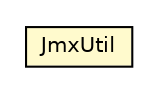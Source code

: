 #!/usr/local/bin/dot
#
# Class diagram 
# Generated by UMLGraph version 5.1 (http://www.umlgraph.org/)
#

digraph G {
	edge [fontname="Helvetica",fontsize=10,labelfontname="Helvetica",labelfontsize=10];
	node [fontname="Helvetica",fontsize=10,shape=plaintext];
	nodesep=0.25;
	ranksep=0.5;
	// pt.ist.fenixframework.jmx.JmxUtil
	c35918 [label=<<table title="pt.ist.fenixframework.jmx.JmxUtil" border="0" cellborder="1" cellspacing="0" cellpadding="2" port="p" bgcolor="lemonChiffon" href="./JmxUtil.html">
		<tr><td><table border="0" cellspacing="0" cellpadding="1">
<tr><td align="center" balign="center"> JmxUtil </td></tr>
		</table></td></tr>
		</table>>, fontname="Helvetica", fontcolor="black", fontsize=10.0];
}

